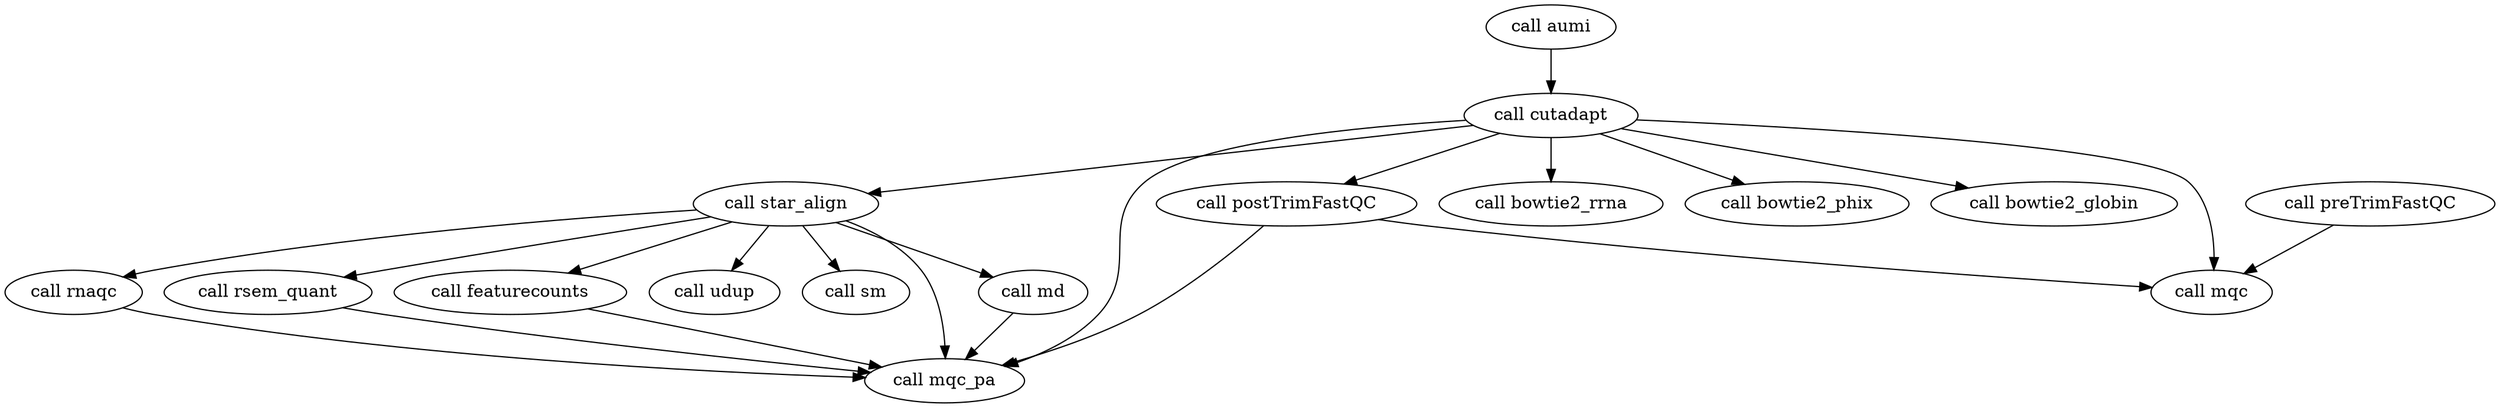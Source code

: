 digraph rnaseq_pipeline {
  compound=true;
  "call postTrimFastQC" -> "call mqc" 
  "call star_align" -> "call rsem_quant" 
  "call cutadapt" -> "call mqc" 
  "call preTrimFastQC" -> "call mqc" 
  "call star_align" -> "call featurecounts" 
  "call cutadapt" -> "call postTrimFastQC" 
  "call aumi" -> "call cutadapt" 
  "call postTrimFastQC" -> "call mqc_pa" 
  "call star_align" -> "call mqc_pa" 
  "call cutadapt" -> "call bowtie2_rrna" 
  "call star_align" -> "call md" 
  "call cutadapt" -> "call star_align" 
  "call cutadapt" -> "call bowtie2_phix" 
  "call rsem_quant" -> "call mqc_pa" 
  "call star_align" -> "call udup" 
  "call cutadapt" -> "call mqc_pa" 
  "call star_align" -> "call rnaqc" 
  "call featurecounts" -> "call mqc_pa" 
  "call star_align" -> "call sm" 
  "call rnaqc" -> "call mqc_pa" 
  "call md" -> "call mqc_pa" 
  "call cutadapt" -> "call bowtie2_globin" 
  "call aumi"
  "call featurecounts"
  "call star_align"
  "call bowtie2_globin"
  "call mqc"
  "call sm"
  "call mqc_pa"
  "call bowtie2_rrna"
  "call rnaqc"
  "call cutadapt"
  "call rsem_quant"
  "call preTrimFastQC"
  "call udup"
  "call md"
  "call bowtie2_phix"
  "call postTrimFastQC"
}

